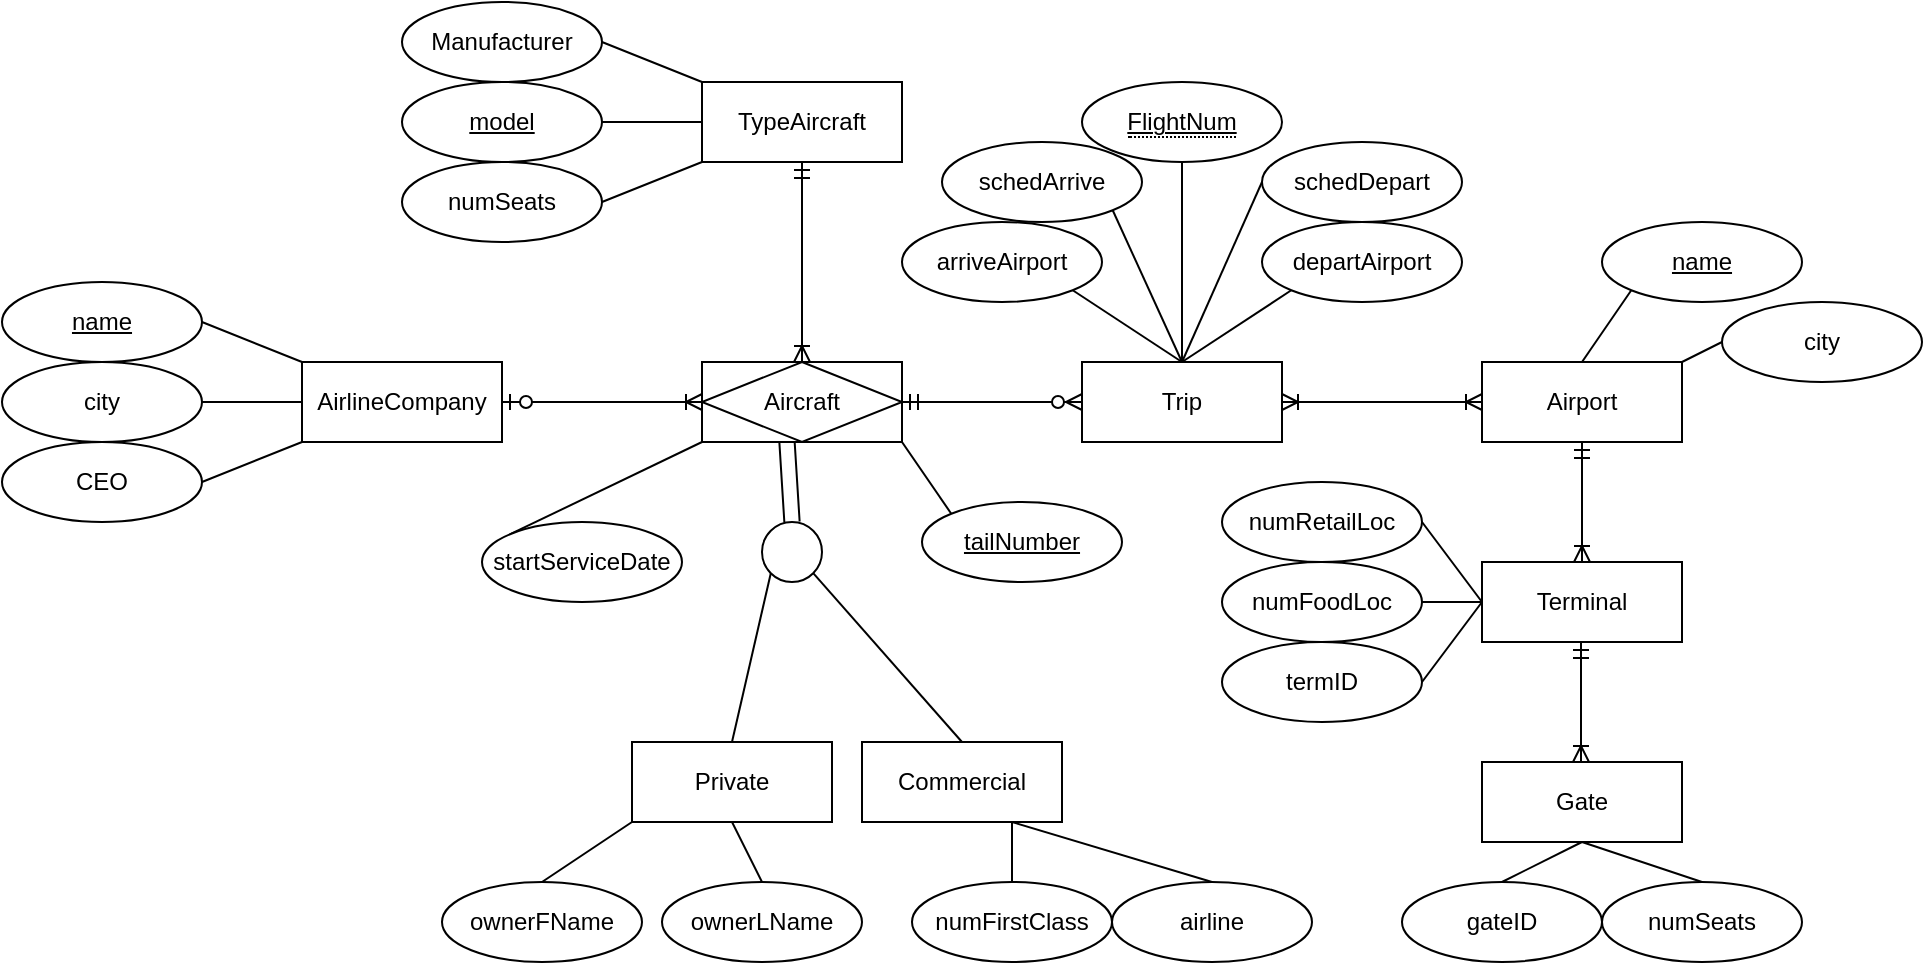 <mxfile version="14.4.2" type="github">
  <diagram id="R2lEEEUBdFMjLlhIrx00" name="Page-1">
    <mxGraphModel dx="1943" dy="1194" grid="1" gridSize="10" guides="1" tooltips="1" connect="1" arrows="1" fold="1" page="1" pageScale="1" pageWidth="850" pageHeight="1100" math="0" shadow="0" extFonts="Permanent Marker^https://fonts.googleapis.com/css?family=Permanent+Marker">
      <root>
        <mxCell id="0" />
        <mxCell id="1" parent="0" />
        <mxCell id="_SKopQ6SyjHU9LLutcFQ-7" value="&lt;span style=&quot;border-bottom: 1px dotted&quot;&gt;&lt;u&gt;FlightNum&lt;/u&gt;&lt;/span&gt;" style="ellipse;whiteSpace=wrap;html=1;align=center;" vertex="1" parent="1">
          <mxGeometry x="480" y="170" width="100" height="40" as="geometry" />
        </mxCell>
        <mxCell id="_SKopQ6SyjHU9LLutcFQ-15" value="" style="endArrow=none;html=1;entryX=0;entryY=1;entryDx=0;entryDy=0;exitX=0;exitY=0;exitDx=0;exitDy=0;" edge="1" parent="1" source="_SKopQ6SyjHU9LLutcFQ-26">
          <mxGeometry width="50" height="50" relative="1" as="geometry">
            <mxPoint x="220" y="290" as="sourcePoint" />
            <mxPoint x="290" y="350" as="targetPoint" />
          </mxGeometry>
        </mxCell>
        <mxCell id="_SKopQ6SyjHU9LLutcFQ-16" value="&lt;u&gt;tailNumber&lt;/u&gt;" style="ellipse;whiteSpace=wrap;html=1;align=center;" vertex="1" parent="1">
          <mxGeometry x="400" y="380" width="100" height="40" as="geometry" />
        </mxCell>
        <mxCell id="_SKopQ6SyjHU9LLutcFQ-20" value="TypeAircraft" style="whiteSpace=wrap;html=1;align=center;" vertex="1" parent="1">
          <mxGeometry x="290" y="170" width="100" height="40" as="geometry" />
        </mxCell>
        <mxCell id="_SKopQ6SyjHU9LLutcFQ-22" value="&lt;u&gt;model&lt;/u&gt;" style="ellipse;whiteSpace=wrap;html=1;align=center;" vertex="1" parent="1">
          <mxGeometry x="140" y="170" width="100" height="40" as="geometry" />
        </mxCell>
        <mxCell id="_SKopQ6SyjHU9LLutcFQ-23" value="Manufacturer" style="ellipse;whiteSpace=wrap;html=1;align=center;" vertex="1" parent="1">
          <mxGeometry x="140" y="130" width="100" height="40" as="geometry" />
        </mxCell>
        <mxCell id="_SKopQ6SyjHU9LLutcFQ-24" value="" style="endArrow=none;html=1;exitX=1;exitY=0.5;exitDx=0;exitDy=0;entryX=0;entryY=0;entryDx=0;entryDy=0;" edge="1" parent="1" source="_SKopQ6SyjHU9LLutcFQ-23" target="_SKopQ6SyjHU9LLutcFQ-20">
          <mxGeometry width="50" height="50" relative="1" as="geometry">
            <mxPoint x="290" y="180" as="sourcePoint" />
            <mxPoint x="330" y="120" as="targetPoint" />
          </mxGeometry>
        </mxCell>
        <mxCell id="_SKopQ6SyjHU9LLutcFQ-25" value="" style="endArrow=none;html=1;entryX=0;entryY=0.5;entryDx=0;entryDy=0;exitX=1;exitY=0.5;exitDx=0;exitDy=0;" edge="1" parent="1" source="_SKopQ6SyjHU9LLutcFQ-22" target="_SKopQ6SyjHU9LLutcFQ-20">
          <mxGeometry width="50" height="50" relative="1" as="geometry">
            <mxPoint x="260" y="170" as="sourcePoint" />
            <mxPoint x="350" y="220" as="targetPoint" />
          </mxGeometry>
        </mxCell>
        <mxCell id="_SKopQ6SyjHU9LLutcFQ-26" value="&lt;span style=&quot;font-weight: 400&quot;&gt;startServiceDate&lt;/span&gt;" style="ellipse;whiteSpace=wrap;html=1;align=center;fontStyle=1" vertex="1" parent="1">
          <mxGeometry x="180" y="390" width="100" height="40" as="geometry" />
        </mxCell>
        <mxCell id="_SKopQ6SyjHU9LLutcFQ-28" value="" style="endArrow=none;html=1;entryX=0;entryY=1;entryDx=0;entryDy=0;exitX=1;exitY=0.5;exitDx=0;exitDy=0;" edge="1" parent="1" target="_SKopQ6SyjHU9LLutcFQ-20">
          <mxGeometry width="50" height="50" relative="1" as="geometry">
            <mxPoint x="240.0" y="230" as="sourcePoint" />
            <mxPoint x="300" y="220" as="targetPoint" />
          </mxGeometry>
        </mxCell>
        <mxCell id="_SKopQ6SyjHU9LLutcFQ-29" value="" style="fontSize=12;html=1;endArrow=ERoneToMany;startArrow=ERmandOne;exitX=0.5;exitY=1;exitDx=0;exitDy=0;entryX=0.5;entryY=0;entryDx=0;entryDy=0;" edge="1" parent="1" source="_SKopQ6SyjHU9LLutcFQ-20">
          <mxGeometry width="100" height="100" relative="1" as="geometry">
            <mxPoint x="430" y="310" as="sourcePoint" />
            <mxPoint x="340" y="310" as="targetPoint" />
          </mxGeometry>
        </mxCell>
        <mxCell id="_SKopQ6SyjHU9LLutcFQ-32" value="" style="ellipse;whiteSpace=wrap;html=1;" vertex="1" parent="1">
          <mxGeometry x="320" y="390" width="30" height="30" as="geometry" />
        </mxCell>
        <mxCell id="_SKopQ6SyjHU9LLutcFQ-34" value="" style="shape=link;html=1;exitX=0.425;exitY=0.999;exitDx=0;exitDy=0;entryX=0.5;entryY=0;entryDx=0;entryDy=0;width=-7.647;exitPerimeter=0;" edge="1" parent="1" target="_SKopQ6SyjHU9LLutcFQ-32">
          <mxGeometry width="100" relative="1" as="geometry">
            <mxPoint x="332.5" y="349.96" as="sourcePoint" />
            <mxPoint x="580" y="420" as="targetPoint" />
          </mxGeometry>
        </mxCell>
        <mxCell id="_SKopQ6SyjHU9LLutcFQ-35" value="" style="endArrow=none;html=1;exitX=1;exitY=1;exitDx=0;exitDy=0;entryX=0.5;entryY=0;entryDx=0;entryDy=0;" edge="1" parent="1" source="_SKopQ6SyjHU9LLutcFQ-32" target="_SKopQ6SyjHU9LLutcFQ-40">
          <mxGeometry width="50" height="50" relative="1" as="geometry">
            <mxPoint x="470" y="450" as="sourcePoint" />
            <mxPoint x="340" y="450" as="targetPoint" />
          </mxGeometry>
        </mxCell>
        <mxCell id="_SKopQ6SyjHU9LLutcFQ-36" value="" style="endArrow=none;html=1;entryX=0;entryY=1;entryDx=0;entryDy=0;exitX=0.5;exitY=0;exitDx=0;exitDy=0;" edge="1" parent="1" source="_SKopQ6SyjHU9LLutcFQ-37" target="_SKopQ6SyjHU9LLutcFQ-32">
          <mxGeometry width="50" height="50" relative="1" as="geometry">
            <mxPoint x="270" y="450" as="sourcePoint" />
            <mxPoint x="290" y="420" as="targetPoint" />
          </mxGeometry>
        </mxCell>
        <mxCell id="_SKopQ6SyjHU9LLutcFQ-37" value="Private" style="whiteSpace=wrap;html=1;align=center;" vertex="1" parent="1">
          <mxGeometry x="255" y="500" width="100" height="40" as="geometry" />
        </mxCell>
        <mxCell id="_SKopQ6SyjHU9LLutcFQ-40" value="Commercial" style="whiteSpace=wrap;html=1;align=center;" vertex="1" parent="1">
          <mxGeometry x="370" y="500" width="100" height="40" as="geometry" />
        </mxCell>
        <mxCell id="_SKopQ6SyjHU9LLutcFQ-41" value="" style="endArrow=none;html=1;exitX=0.5;exitY=1;exitDx=0;exitDy=0;entryX=0.5;entryY=0;entryDx=0;entryDy=0;" edge="1" parent="1" source="_SKopQ6SyjHU9LLutcFQ-7" target="_SKopQ6SyjHU9LLutcFQ-72">
          <mxGeometry width="50" height="50" relative="1" as="geometry">
            <mxPoint x="430" y="510" as="sourcePoint" />
            <mxPoint x="530" y="350" as="targetPoint" />
          </mxGeometry>
        </mxCell>
        <mxCell id="_SKopQ6SyjHU9LLutcFQ-42" value="" style="endArrow=none;html=1;entryX=0.5;entryY=1;entryDx=0;entryDy=0;exitX=0.5;exitY=0;exitDx=0;exitDy=0;" edge="1" parent="1" source="_SKopQ6SyjHU9LLutcFQ-46" target="_SKopQ6SyjHU9LLutcFQ-37">
          <mxGeometry width="50" height="50" relative="1" as="geometry">
            <mxPoint x="305" y="580" as="sourcePoint" />
            <mxPoint x="565" y="450" as="targetPoint" />
          </mxGeometry>
        </mxCell>
        <mxCell id="_SKopQ6SyjHU9LLutcFQ-43" value="" style="endArrow=none;html=1;entryX=0.75;entryY=1;entryDx=0;entryDy=0;exitX=0.5;exitY=0;exitDx=0;exitDy=0;" edge="1" parent="1" source="_SKopQ6SyjHU9LLutcFQ-44" target="_SKopQ6SyjHU9LLutcFQ-40">
          <mxGeometry width="50" height="50" relative="1" as="geometry">
            <mxPoint x="419.41" y="580" as="sourcePoint" />
            <mxPoint x="419.41" y="540" as="targetPoint" />
          </mxGeometry>
        </mxCell>
        <mxCell id="_SKopQ6SyjHU9LLutcFQ-44" value="&lt;span&gt;numFirstClass&lt;/span&gt;" style="ellipse;whiteSpace=wrap;html=1;align=center;" vertex="1" parent="1">
          <mxGeometry x="395" y="570" width="100" height="40" as="geometry" />
        </mxCell>
        <mxCell id="_SKopQ6SyjHU9LLutcFQ-46" value="ownerLName" style="ellipse;whiteSpace=wrap;html=1;align=center;" vertex="1" parent="1">
          <mxGeometry x="270" y="570" width="100" height="40" as="geometry" />
        </mxCell>
        <mxCell id="_SKopQ6SyjHU9LLutcFQ-47" value="" style="endArrow=none;html=1;entryX=0;entryY=1;entryDx=0;entryDy=0;exitX=0.5;exitY=0;exitDx=0;exitDy=0;" edge="1" parent="1" source="_SKopQ6SyjHU9LLutcFQ-65" target="_SKopQ6SyjHU9LLutcFQ-37">
          <mxGeometry width="50" height="50" relative="1" as="geometry">
            <mxPoint x="220" y="570" as="sourcePoint" />
            <mxPoint x="315" y="550" as="targetPoint" />
          </mxGeometry>
        </mxCell>
        <mxCell id="_SKopQ6SyjHU9LLutcFQ-50" value="AirlineCompany" style="whiteSpace=wrap;html=1;align=center;" vertex="1" parent="1">
          <mxGeometry x="90" y="310" width="100" height="40" as="geometry" />
        </mxCell>
        <mxCell id="_SKopQ6SyjHU9LLutcFQ-53" value="airline" style="ellipse;whiteSpace=wrap;html=1;align=center;" vertex="1" parent="1">
          <mxGeometry x="495" y="570" width="100" height="40" as="geometry" />
        </mxCell>
        <mxCell id="_SKopQ6SyjHU9LLutcFQ-54" value="" style="endArrow=none;html=1;entryX=0.75;entryY=1;entryDx=0;entryDy=0;exitX=0.5;exitY=0;exitDx=0;exitDy=0;" edge="1" parent="1" source="_SKopQ6SyjHU9LLutcFQ-53" target="_SKopQ6SyjHU9LLutcFQ-40">
          <mxGeometry width="50" height="50" relative="1" as="geometry">
            <mxPoint x="455" y="580" as="sourcePoint" />
            <mxPoint x="455" y="550" as="targetPoint" />
          </mxGeometry>
        </mxCell>
        <mxCell id="_SKopQ6SyjHU9LLutcFQ-55" value="" style="fontSize=12;html=1;endArrow=ERoneToMany;startArrow=ERzeroToOne;entryX=0;entryY=0.5;entryDx=0;entryDy=0;exitX=1;exitY=0.5;exitDx=0;exitDy=0;" edge="1" parent="1" source="_SKopQ6SyjHU9LLutcFQ-50">
          <mxGeometry width="100" height="100" relative="1" as="geometry">
            <mxPoint x="20" y="590" as="sourcePoint" />
            <mxPoint x="290" y="330" as="targetPoint" />
          </mxGeometry>
        </mxCell>
        <mxCell id="_SKopQ6SyjHU9LLutcFQ-56" value="&lt;span&gt;CEO&lt;/span&gt;" style="ellipse;whiteSpace=wrap;html=1;align=center;" vertex="1" parent="1">
          <mxGeometry x="-60" y="350" width="100" height="40" as="geometry" />
        </mxCell>
        <mxCell id="_SKopQ6SyjHU9LLutcFQ-57" value="&lt;span&gt;city&lt;/span&gt;" style="ellipse;whiteSpace=wrap;html=1;align=center;" vertex="1" parent="1">
          <mxGeometry x="-60" y="310" width="100" height="40" as="geometry" />
        </mxCell>
        <mxCell id="_SKopQ6SyjHU9LLutcFQ-58" value="&lt;u&gt;name&lt;/u&gt;" style="ellipse;whiteSpace=wrap;html=1;align=center;" vertex="1" parent="1">
          <mxGeometry x="-60" y="270" width="100" height="40" as="geometry" />
        </mxCell>
        <mxCell id="_SKopQ6SyjHU9LLutcFQ-59" value="" style="endArrow=none;html=1;exitX=1;exitY=0.5;exitDx=0;exitDy=0;entryX=0;entryY=0;entryDx=0;entryDy=0;" edge="1" parent="1" source="_SKopQ6SyjHU9LLutcFQ-58">
          <mxGeometry width="50" height="50" relative="1" as="geometry">
            <mxPoint x="90" y="320" as="sourcePoint" />
            <mxPoint x="90" y="310" as="targetPoint" />
          </mxGeometry>
        </mxCell>
        <mxCell id="_SKopQ6SyjHU9LLutcFQ-60" value="" style="endArrow=none;html=1;entryX=0;entryY=0.5;entryDx=0;entryDy=0;exitX=1;exitY=0.5;exitDx=0;exitDy=0;" edge="1" parent="1" source="_SKopQ6SyjHU9LLutcFQ-57">
          <mxGeometry width="50" height="50" relative="1" as="geometry">
            <mxPoint x="60" y="310" as="sourcePoint" />
            <mxPoint x="90" y="330" as="targetPoint" />
          </mxGeometry>
        </mxCell>
        <mxCell id="_SKopQ6SyjHU9LLutcFQ-61" value="" style="endArrow=none;html=1;entryX=0;entryY=1;entryDx=0;entryDy=0;exitX=1;exitY=0.5;exitDx=0;exitDy=0;" edge="1" parent="1" source="_SKopQ6SyjHU9LLutcFQ-56">
          <mxGeometry width="50" height="50" relative="1" as="geometry">
            <mxPoint x="50" y="330" as="sourcePoint" />
            <mxPoint x="90" y="350" as="targetPoint" />
          </mxGeometry>
        </mxCell>
        <mxCell id="_SKopQ6SyjHU9LLutcFQ-64" value="&lt;span style=&quot;font-weight: 400&quot;&gt;numSeats&lt;/span&gt;" style="ellipse;whiteSpace=wrap;html=1;align=center;fontStyle=1" vertex="1" parent="1">
          <mxGeometry x="140" y="210" width="100" height="40" as="geometry" />
        </mxCell>
        <mxCell id="_SKopQ6SyjHU9LLutcFQ-65" value="ownerFName" style="ellipse;whiteSpace=wrap;html=1;align=center;" vertex="1" parent="1">
          <mxGeometry x="160" y="570" width="100" height="40" as="geometry" />
        </mxCell>
        <mxCell id="_SKopQ6SyjHU9LLutcFQ-69" value="" style="endArrow=none;html=1;entryX=1;entryY=1;entryDx=0;entryDy=0;exitX=0;exitY=0;exitDx=0;exitDy=0;" edge="1" parent="1" source="_SKopQ6SyjHU9LLutcFQ-16">
          <mxGeometry width="50" height="50" relative="1" as="geometry">
            <mxPoint x="484.854" y="395.774" as="sourcePoint" />
            <mxPoint x="390" y="350" as="targetPoint" />
          </mxGeometry>
        </mxCell>
        <mxCell id="_SKopQ6SyjHU9LLutcFQ-71" value="Aircraft" style="shape=associativeEntity;whiteSpace=wrap;html=1;align=center;" vertex="1" parent="1">
          <mxGeometry x="290" y="310" width="100" height="40" as="geometry" />
        </mxCell>
        <mxCell id="_SKopQ6SyjHU9LLutcFQ-72" value="Trip" style="whiteSpace=wrap;html=1;align=center;" vertex="1" parent="1">
          <mxGeometry x="480" y="310" width="100" height="40" as="geometry" />
        </mxCell>
        <mxCell id="_SKopQ6SyjHU9LLutcFQ-73" value="" style="fontSize=12;html=1;endArrow=ERzeroToMany;startArrow=ERmandOne;entryX=0;entryY=0.5;entryDx=0;entryDy=0;exitX=1;exitY=0.5;exitDx=0;exitDy=0;" edge="1" parent="1" source="_SKopQ6SyjHU9LLutcFQ-71" target="_SKopQ6SyjHU9LLutcFQ-72">
          <mxGeometry width="100" height="100" relative="1" as="geometry">
            <mxPoint x="440" y="270" as="sourcePoint" />
            <mxPoint x="540" y="170" as="targetPoint" />
          </mxGeometry>
        </mxCell>
        <mxCell id="_SKopQ6SyjHU9LLutcFQ-91" value="" style="edgeStyle=none;rounded=0;orthogonalLoop=1;jettySize=auto;html=1;" edge="1" parent="1" source="_SKopQ6SyjHU9LLutcFQ-74" target="_SKopQ6SyjHU9LLutcFQ-90">
          <mxGeometry relative="1" as="geometry" />
        </mxCell>
        <mxCell id="_SKopQ6SyjHU9LLutcFQ-74" value="&lt;span&gt;departAirport&lt;/span&gt;" style="ellipse;whiteSpace=wrap;html=1;align=center;" vertex="1" parent="1">
          <mxGeometry x="570" y="240" width="100" height="40" as="geometry" />
        </mxCell>
        <mxCell id="_SKopQ6SyjHU9LLutcFQ-75" value="arriveAirport" style="ellipse;whiteSpace=wrap;html=1;align=center;" vertex="1" parent="1">
          <mxGeometry x="390" y="240" width="100" height="40" as="geometry" />
        </mxCell>
        <mxCell id="_SKopQ6SyjHU9LLutcFQ-77" value="" style="endArrow=none;html=1;exitX=1;exitY=1;exitDx=0;exitDy=0;" edge="1" parent="1" source="_SKopQ6SyjHU9LLutcFQ-75">
          <mxGeometry width="50" height="50" relative="1" as="geometry">
            <mxPoint x="540" y="260" as="sourcePoint" />
            <mxPoint x="530" y="310" as="targetPoint" />
          </mxGeometry>
        </mxCell>
        <mxCell id="_SKopQ6SyjHU9LLutcFQ-78" value="" style="endArrow=none;html=1;exitX=0;exitY=1;exitDx=0;exitDy=0;entryX=0.5;entryY=0;entryDx=0;entryDy=0;" edge="1" parent="1" source="_SKopQ6SyjHU9LLutcFQ-74" target="_SKopQ6SyjHU9LLutcFQ-72">
          <mxGeometry width="50" height="50" relative="1" as="geometry">
            <mxPoint x="550" y="270" as="sourcePoint" />
            <mxPoint x="550" y="330" as="targetPoint" />
          </mxGeometry>
        </mxCell>
        <mxCell id="_SKopQ6SyjHU9LLutcFQ-79" value="" style="fontSize=12;html=1;endArrow=ERoneToMany;startArrow=ERoneToMany;exitX=1;exitY=0.5;exitDx=0;exitDy=0;" edge="1" parent="1" source="_SKopQ6SyjHU9LLutcFQ-72">
          <mxGeometry width="100" height="100" relative="1" as="geometry">
            <mxPoint x="620" y="450" as="sourcePoint" />
            <mxPoint x="680" y="330" as="targetPoint" />
          </mxGeometry>
        </mxCell>
        <mxCell id="_SKopQ6SyjHU9LLutcFQ-80" value="Airport" style="whiteSpace=wrap;html=1;align=center;" vertex="1" parent="1">
          <mxGeometry x="680" y="310" width="100" height="40" as="geometry" />
        </mxCell>
        <mxCell id="_SKopQ6SyjHU9LLutcFQ-83" value="&lt;span&gt;city&lt;/span&gt;" style="ellipse;whiteSpace=wrap;html=1;align=center;" vertex="1" parent="1">
          <mxGeometry x="800" y="280" width="100" height="40" as="geometry" />
        </mxCell>
        <mxCell id="_SKopQ6SyjHU9LLutcFQ-84" value="&lt;u&gt;name&lt;/u&gt;" style="ellipse;whiteSpace=wrap;html=1;align=center;" vertex="1" parent="1">
          <mxGeometry x="740" y="240" width="100" height="40" as="geometry" />
        </mxCell>
        <mxCell id="_SKopQ6SyjHU9LLutcFQ-87" value="" style="endArrow=none;html=1;exitX=1;exitY=0;exitDx=0;exitDy=0;entryX=0;entryY=0.5;entryDx=0;entryDy=0;" edge="1" parent="1" source="_SKopQ6SyjHU9LLutcFQ-80" target="_SKopQ6SyjHU9LLutcFQ-83">
          <mxGeometry width="50" height="50" relative="1" as="geometry">
            <mxPoint x="900" y="280" as="sourcePoint" />
            <mxPoint x="950" y="300" as="targetPoint" />
          </mxGeometry>
        </mxCell>
        <mxCell id="_SKopQ6SyjHU9LLutcFQ-88" value="" style="endArrow=none;html=1;entryX=0;entryY=1;entryDx=0;entryDy=0;exitX=0.5;exitY=0;exitDx=0;exitDy=0;" edge="1" parent="1" source="_SKopQ6SyjHU9LLutcFQ-80" target="_SKopQ6SyjHU9LLutcFQ-84">
          <mxGeometry width="50" height="50" relative="1" as="geometry">
            <mxPoint x="900" y="320" as="sourcePoint" />
            <mxPoint x="950" y="320" as="targetPoint" />
          </mxGeometry>
        </mxCell>
        <mxCell id="_SKopQ6SyjHU9LLutcFQ-90" value="&lt;span&gt;schedDepart&lt;/span&gt;" style="ellipse;whiteSpace=wrap;html=1;align=center;" vertex="1" parent="1">
          <mxGeometry x="570" y="200" width="100" height="40" as="geometry" />
        </mxCell>
        <mxCell id="_SKopQ6SyjHU9LLutcFQ-92" value="&lt;span&gt;schedArrive&lt;/span&gt;" style="ellipse;whiteSpace=wrap;html=1;align=center;" vertex="1" parent="1">
          <mxGeometry x="410" y="200" width="100" height="40" as="geometry" />
        </mxCell>
        <mxCell id="_SKopQ6SyjHU9LLutcFQ-93" value="" style="endArrow=none;html=1;exitX=1;exitY=1;exitDx=0;exitDy=0;" edge="1" parent="1" source="_SKopQ6SyjHU9LLutcFQ-92">
          <mxGeometry width="50" height="50" relative="1" as="geometry">
            <mxPoint x="485.355" y="284.142" as="sourcePoint" />
            <mxPoint x="530" y="310" as="targetPoint" />
          </mxGeometry>
        </mxCell>
        <mxCell id="_SKopQ6SyjHU9LLutcFQ-94" value="" style="endArrow=none;html=1;exitX=0;exitY=0.5;exitDx=0;exitDy=0;" edge="1" parent="1" source="_SKopQ6SyjHU9LLutcFQ-90">
          <mxGeometry width="50" height="50" relative="1" as="geometry">
            <mxPoint x="505.355" y="244.142" as="sourcePoint" />
            <mxPoint x="530" y="310" as="targetPoint" />
          </mxGeometry>
        </mxCell>
        <mxCell id="_SKopQ6SyjHU9LLutcFQ-95" value="Terminal" style="whiteSpace=wrap;html=1;align=center;" vertex="1" parent="1">
          <mxGeometry x="680" y="410" width="100" height="40" as="geometry" />
        </mxCell>
        <mxCell id="_SKopQ6SyjHU9LLutcFQ-97" value="" style="fontSize=12;html=1;endArrow=ERoneToMany;startArrow=ERmandOne;exitX=0.5;exitY=1;exitDx=0;exitDy=0;" edge="1" parent="1" source="_SKopQ6SyjHU9LLutcFQ-80" target="_SKopQ6SyjHU9LLutcFQ-95">
          <mxGeometry width="100" height="100" relative="1" as="geometry">
            <mxPoint x="680" y="580" as="sourcePoint" />
            <mxPoint x="780" y="480" as="targetPoint" />
          </mxGeometry>
        </mxCell>
        <mxCell id="_SKopQ6SyjHU9LLutcFQ-98" value="numFoodLoc" style="ellipse;whiteSpace=wrap;html=1;align=center;" vertex="1" parent="1">
          <mxGeometry x="550" y="410" width="100" height="40" as="geometry" />
        </mxCell>
        <mxCell id="_SKopQ6SyjHU9LLutcFQ-99" value="numRetailLoc" style="ellipse;whiteSpace=wrap;html=1;align=center;" vertex="1" parent="1">
          <mxGeometry x="550" y="370" width="100" height="40" as="geometry" />
        </mxCell>
        <mxCell id="_SKopQ6SyjHU9LLutcFQ-100" value="" style="fontSize=12;html=1;endArrow=ERoneToMany;startArrow=ERmandOne;exitX=0.5;exitY=1;exitDx=0;exitDy=0;" edge="1" parent="1">
          <mxGeometry width="100" height="100" relative="1" as="geometry">
            <mxPoint x="729.5" y="450" as="sourcePoint" />
            <mxPoint x="729.5" y="510" as="targetPoint" />
          </mxGeometry>
        </mxCell>
        <mxCell id="_SKopQ6SyjHU9LLutcFQ-101" value="Gate" style="whiteSpace=wrap;html=1;align=center;" vertex="1" parent="1">
          <mxGeometry x="680" y="510" width="100" height="40" as="geometry" />
        </mxCell>
        <mxCell id="_SKopQ6SyjHU9LLutcFQ-102" value="numSeats" style="ellipse;whiteSpace=wrap;html=1;align=center;" vertex="1" parent="1">
          <mxGeometry x="740" y="570" width="100" height="40" as="geometry" />
        </mxCell>
        <mxCell id="_SKopQ6SyjHU9LLutcFQ-103" value="" style="endArrow=none;html=1;entryX=0.5;entryY=1;entryDx=0;entryDy=0;exitX=0.5;exitY=0;exitDx=0;exitDy=0;" edge="1" parent="1" source="_SKopQ6SyjHU9LLutcFQ-102" target="_SKopQ6SyjHU9LLutcFQ-101">
          <mxGeometry width="50" height="50" relative="1" as="geometry">
            <mxPoint x="550" y="430" as="sourcePoint" />
            <mxPoint x="600" y="380" as="targetPoint" />
          </mxGeometry>
        </mxCell>
        <mxCell id="_SKopQ6SyjHU9LLutcFQ-104" value="" style="endArrow=none;html=1;entryX=0;entryY=0.5;entryDx=0;entryDy=0;exitX=1;exitY=0.5;exitDx=0;exitDy=0;" edge="1" parent="1" source="_SKopQ6SyjHU9LLutcFQ-98" target="_SKopQ6SyjHU9LLutcFQ-95">
          <mxGeometry width="50" height="50" relative="1" as="geometry">
            <mxPoint x="550" y="430" as="sourcePoint" />
            <mxPoint x="600" y="380" as="targetPoint" />
          </mxGeometry>
        </mxCell>
        <mxCell id="_SKopQ6SyjHU9LLutcFQ-105" value="" style="endArrow=none;html=1;entryX=0;entryY=0.5;entryDx=0;entryDy=0;exitX=1;exitY=0.5;exitDx=0;exitDy=0;" edge="1" parent="1" source="_SKopQ6SyjHU9LLutcFQ-99" target="_SKopQ6SyjHU9LLutcFQ-95">
          <mxGeometry width="50" height="50" relative="1" as="geometry">
            <mxPoint x="550" y="430" as="sourcePoint" />
            <mxPoint x="600" y="380" as="targetPoint" />
          </mxGeometry>
        </mxCell>
        <mxCell id="_SKopQ6SyjHU9LLutcFQ-106" value="termID" style="ellipse;whiteSpace=wrap;html=1;align=center;" vertex="1" parent="1">
          <mxGeometry x="550" y="450" width="100" height="40" as="geometry" />
        </mxCell>
        <mxCell id="_SKopQ6SyjHU9LLutcFQ-108" value="" style="endArrow=none;html=1;entryX=0;entryY=0.5;entryDx=0;entryDy=0;exitX=1;exitY=0.5;exitDx=0;exitDy=0;" edge="1" parent="1" source="_SKopQ6SyjHU9LLutcFQ-106" target="_SKopQ6SyjHU9LLutcFQ-95">
          <mxGeometry width="50" height="50" relative="1" as="geometry">
            <mxPoint x="660" y="400" as="sourcePoint" />
            <mxPoint x="690" y="440" as="targetPoint" />
          </mxGeometry>
        </mxCell>
        <mxCell id="_SKopQ6SyjHU9LLutcFQ-109" value="gateID" style="ellipse;whiteSpace=wrap;html=1;align=center;" vertex="1" parent="1">
          <mxGeometry x="640" y="570" width="100" height="40" as="geometry" />
        </mxCell>
        <mxCell id="_SKopQ6SyjHU9LLutcFQ-110" value="" style="endArrow=none;html=1;exitX=0.5;exitY=0;exitDx=0;exitDy=0;" edge="1" parent="1" source="_SKopQ6SyjHU9LLutcFQ-109">
          <mxGeometry width="50" height="50" relative="1" as="geometry">
            <mxPoint x="800" y="580" as="sourcePoint" />
            <mxPoint x="730" y="550" as="targetPoint" />
          </mxGeometry>
        </mxCell>
      </root>
    </mxGraphModel>
  </diagram>
</mxfile>

